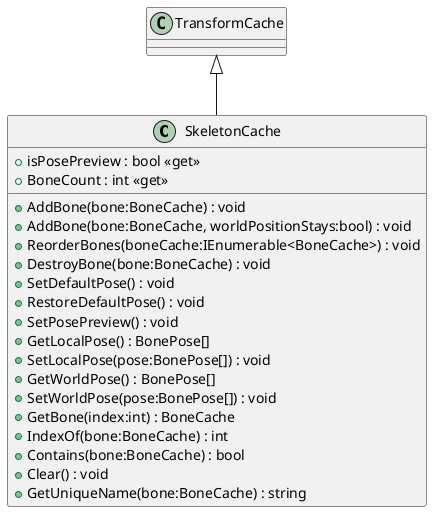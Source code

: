 @startuml
class SkeletonCache {
    + isPosePreview : bool <<get>>
    + BoneCount : int <<get>>
    + AddBone(bone:BoneCache) : void
    + AddBone(bone:BoneCache, worldPositionStays:bool) : void
    + ReorderBones(boneCache:IEnumerable<BoneCache>) : void
    + DestroyBone(bone:BoneCache) : void
    + SetDefaultPose() : void
    + RestoreDefaultPose() : void
    + SetPosePreview() : void
    + GetLocalPose() : BonePose[]
    + SetLocalPose(pose:BonePose[]) : void
    + GetWorldPose() : BonePose[]
    + SetWorldPose(pose:BonePose[]) : void
    + GetBone(index:int) : BoneCache
    + IndexOf(bone:BoneCache) : int
    + Contains(bone:BoneCache) : bool
    + Clear() : void
    + GetUniqueName(bone:BoneCache) : string
}
TransformCache <|-- SkeletonCache
@enduml

